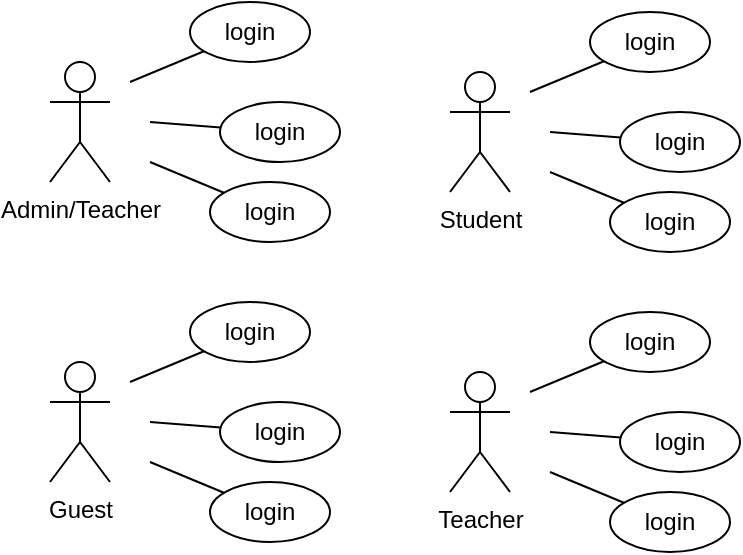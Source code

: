 <mxfile version="26.0.6">
  <diagram name="Page-1" id="ditq6TT-ULRenWaYCBOm">
    <mxGraphModel dx="683" dy="466" grid="1" gridSize="10" guides="1" tooltips="1" connect="1" arrows="1" fold="1" page="1" pageScale="1" pageWidth="850" pageHeight="1100" math="0" shadow="0">
      <root>
        <mxCell id="0" />
        <mxCell id="1" parent="0" />
        <mxCell id="n8QMbI-Mnah7mbgpFxKV-7" value="Admin/Teacher" style="shape=umlActor;verticalLabelPosition=bottom;verticalAlign=top;html=1;" vertex="1" parent="1">
          <mxGeometry x="60" y="100" width="30" height="60" as="geometry" />
        </mxCell>
        <mxCell id="n8QMbI-Mnah7mbgpFxKV-12" value="" style="endArrow=none;html=1;rounded=0;" edge="1" parent="1" target="n8QMbI-Mnah7mbgpFxKV-13">
          <mxGeometry width="50" height="50" relative="1" as="geometry">
            <mxPoint x="100" y="110" as="sourcePoint" />
            <mxPoint x="150" y="100" as="targetPoint" />
          </mxGeometry>
        </mxCell>
        <mxCell id="n8QMbI-Mnah7mbgpFxKV-13" value="login" style="ellipse;whiteSpace=wrap;html=1;" vertex="1" parent="1">
          <mxGeometry x="130" y="70" width="60" height="30" as="geometry" />
        </mxCell>
        <mxCell id="n8QMbI-Mnah7mbgpFxKV-14" value="" style="endArrow=none;html=1;rounded=0;" edge="1" parent="1" target="n8QMbI-Mnah7mbgpFxKV-15">
          <mxGeometry width="50" height="50" relative="1" as="geometry">
            <mxPoint x="110" y="130" as="sourcePoint" />
            <mxPoint x="165" y="150" as="targetPoint" />
          </mxGeometry>
        </mxCell>
        <mxCell id="n8QMbI-Mnah7mbgpFxKV-15" value="login" style="ellipse;whiteSpace=wrap;html=1;" vertex="1" parent="1">
          <mxGeometry x="145" y="120" width="60" height="30" as="geometry" />
        </mxCell>
        <mxCell id="n8QMbI-Mnah7mbgpFxKV-16" value="" style="endArrow=none;html=1;rounded=0;" edge="1" parent="1" target="n8QMbI-Mnah7mbgpFxKV-17">
          <mxGeometry width="50" height="50" relative="1" as="geometry">
            <mxPoint x="110" y="150" as="sourcePoint" />
            <mxPoint x="160" y="190" as="targetPoint" />
          </mxGeometry>
        </mxCell>
        <mxCell id="n8QMbI-Mnah7mbgpFxKV-17" value="login" style="ellipse;whiteSpace=wrap;html=1;" vertex="1" parent="1">
          <mxGeometry x="140" y="160" width="60" height="30" as="geometry" />
        </mxCell>
        <mxCell id="n8QMbI-Mnah7mbgpFxKV-18" value="Student" style="shape=umlActor;verticalLabelPosition=bottom;verticalAlign=top;html=1;" vertex="1" parent="1">
          <mxGeometry x="260" y="105" width="30" height="60" as="geometry" />
        </mxCell>
        <mxCell id="n8QMbI-Mnah7mbgpFxKV-19" value="" style="endArrow=none;html=1;rounded=0;" edge="1" parent="1" target="n8QMbI-Mnah7mbgpFxKV-20">
          <mxGeometry width="50" height="50" relative="1" as="geometry">
            <mxPoint x="300" y="115" as="sourcePoint" />
            <mxPoint x="350" y="105" as="targetPoint" />
          </mxGeometry>
        </mxCell>
        <mxCell id="n8QMbI-Mnah7mbgpFxKV-20" value="login" style="ellipse;whiteSpace=wrap;html=1;" vertex="1" parent="1">
          <mxGeometry x="330" y="75" width="60" height="30" as="geometry" />
        </mxCell>
        <mxCell id="n8QMbI-Mnah7mbgpFxKV-21" value="" style="endArrow=none;html=1;rounded=0;" edge="1" parent="1" target="n8QMbI-Mnah7mbgpFxKV-22">
          <mxGeometry width="50" height="50" relative="1" as="geometry">
            <mxPoint x="310" y="135" as="sourcePoint" />
            <mxPoint x="365" y="155" as="targetPoint" />
          </mxGeometry>
        </mxCell>
        <mxCell id="n8QMbI-Mnah7mbgpFxKV-22" value="login" style="ellipse;whiteSpace=wrap;html=1;" vertex="1" parent="1">
          <mxGeometry x="345" y="125" width="60" height="30" as="geometry" />
        </mxCell>
        <mxCell id="n8QMbI-Mnah7mbgpFxKV-23" value="" style="endArrow=none;html=1;rounded=0;" edge="1" parent="1" target="n8QMbI-Mnah7mbgpFxKV-24">
          <mxGeometry width="50" height="50" relative="1" as="geometry">
            <mxPoint x="310" y="155" as="sourcePoint" />
            <mxPoint x="360" y="195" as="targetPoint" />
          </mxGeometry>
        </mxCell>
        <mxCell id="n8QMbI-Mnah7mbgpFxKV-24" value="login" style="ellipse;whiteSpace=wrap;html=1;" vertex="1" parent="1">
          <mxGeometry x="340" y="165" width="60" height="30" as="geometry" />
        </mxCell>
        <mxCell id="n8QMbI-Mnah7mbgpFxKV-32" value="Guest" style="shape=umlActor;verticalLabelPosition=bottom;verticalAlign=top;html=1;" vertex="1" parent="1">
          <mxGeometry x="60" y="250" width="30" height="60" as="geometry" />
        </mxCell>
        <mxCell id="n8QMbI-Mnah7mbgpFxKV-33" value="" style="endArrow=none;html=1;rounded=0;" edge="1" parent="1" target="n8QMbI-Mnah7mbgpFxKV-34">
          <mxGeometry width="50" height="50" relative="1" as="geometry">
            <mxPoint x="100" y="260" as="sourcePoint" />
            <mxPoint x="150" y="250" as="targetPoint" />
          </mxGeometry>
        </mxCell>
        <mxCell id="n8QMbI-Mnah7mbgpFxKV-34" value="login" style="ellipse;whiteSpace=wrap;html=1;" vertex="1" parent="1">
          <mxGeometry x="130" y="220" width="60" height="30" as="geometry" />
        </mxCell>
        <mxCell id="n8QMbI-Mnah7mbgpFxKV-35" value="" style="endArrow=none;html=1;rounded=0;" edge="1" parent="1" target="n8QMbI-Mnah7mbgpFxKV-36">
          <mxGeometry width="50" height="50" relative="1" as="geometry">
            <mxPoint x="110" y="280" as="sourcePoint" />
            <mxPoint x="165" y="300" as="targetPoint" />
          </mxGeometry>
        </mxCell>
        <mxCell id="n8QMbI-Mnah7mbgpFxKV-36" value="login" style="ellipse;whiteSpace=wrap;html=1;" vertex="1" parent="1">
          <mxGeometry x="145" y="270" width="60" height="30" as="geometry" />
        </mxCell>
        <mxCell id="n8QMbI-Mnah7mbgpFxKV-37" value="" style="endArrow=none;html=1;rounded=0;" edge="1" parent="1" target="n8QMbI-Mnah7mbgpFxKV-38">
          <mxGeometry width="50" height="50" relative="1" as="geometry">
            <mxPoint x="110" y="300" as="sourcePoint" />
            <mxPoint x="160" y="340" as="targetPoint" />
          </mxGeometry>
        </mxCell>
        <mxCell id="n8QMbI-Mnah7mbgpFxKV-38" value="login" style="ellipse;whiteSpace=wrap;html=1;" vertex="1" parent="1">
          <mxGeometry x="140" y="310" width="60" height="30" as="geometry" />
        </mxCell>
        <mxCell id="n8QMbI-Mnah7mbgpFxKV-39" value="Teacher" style="shape=umlActor;verticalLabelPosition=bottom;verticalAlign=top;html=1;" vertex="1" parent="1">
          <mxGeometry x="260" y="255" width="30" height="60" as="geometry" />
        </mxCell>
        <mxCell id="n8QMbI-Mnah7mbgpFxKV-40" value="" style="endArrow=none;html=1;rounded=0;" edge="1" parent="1" target="n8QMbI-Mnah7mbgpFxKV-41">
          <mxGeometry width="50" height="50" relative="1" as="geometry">
            <mxPoint x="300" y="265" as="sourcePoint" />
            <mxPoint x="350" y="255" as="targetPoint" />
          </mxGeometry>
        </mxCell>
        <mxCell id="n8QMbI-Mnah7mbgpFxKV-41" value="login" style="ellipse;whiteSpace=wrap;html=1;" vertex="1" parent="1">
          <mxGeometry x="330" y="225" width="60" height="30" as="geometry" />
        </mxCell>
        <mxCell id="n8QMbI-Mnah7mbgpFxKV-42" value="" style="endArrow=none;html=1;rounded=0;" edge="1" parent="1" target="n8QMbI-Mnah7mbgpFxKV-43">
          <mxGeometry width="50" height="50" relative="1" as="geometry">
            <mxPoint x="310" y="285" as="sourcePoint" />
            <mxPoint x="365" y="305" as="targetPoint" />
          </mxGeometry>
        </mxCell>
        <mxCell id="n8QMbI-Mnah7mbgpFxKV-43" value="login" style="ellipse;whiteSpace=wrap;html=1;" vertex="1" parent="1">
          <mxGeometry x="345" y="275" width="60" height="30" as="geometry" />
        </mxCell>
        <mxCell id="n8QMbI-Mnah7mbgpFxKV-44" value="" style="endArrow=none;html=1;rounded=0;" edge="1" parent="1" target="n8QMbI-Mnah7mbgpFxKV-45">
          <mxGeometry width="50" height="50" relative="1" as="geometry">
            <mxPoint x="310" y="305" as="sourcePoint" />
            <mxPoint x="360" y="345" as="targetPoint" />
          </mxGeometry>
        </mxCell>
        <mxCell id="n8QMbI-Mnah7mbgpFxKV-45" value="login" style="ellipse;whiteSpace=wrap;html=1;" vertex="1" parent="1">
          <mxGeometry x="340" y="315" width="60" height="30" as="geometry" />
        </mxCell>
      </root>
    </mxGraphModel>
  </diagram>
</mxfile>

